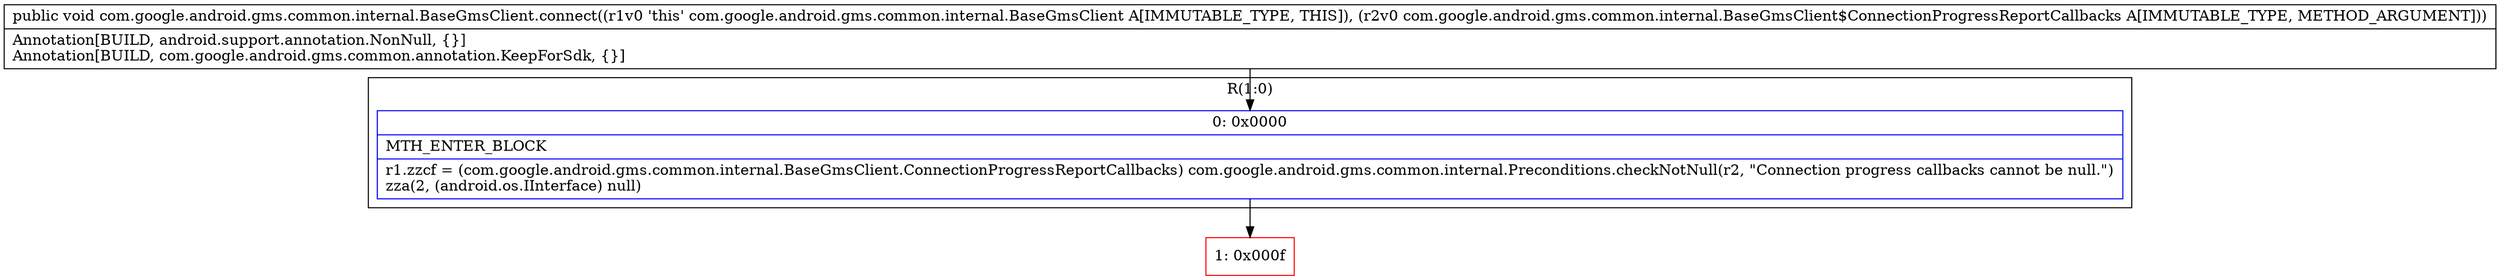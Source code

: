 digraph "CFG forcom.google.android.gms.common.internal.BaseGmsClient.connect(Lcom\/google\/android\/gms\/common\/internal\/BaseGmsClient$ConnectionProgressReportCallbacks;)V" {
subgraph cluster_Region_717938511 {
label = "R(1:0)";
node [shape=record,color=blue];
Node_0 [shape=record,label="{0\:\ 0x0000|MTH_ENTER_BLOCK\l|r1.zzcf = (com.google.android.gms.common.internal.BaseGmsClient.ConnectionProgressReportCallbacks) com.google.android.gms.common.internal.Preconditions.checkNotNull(r2, \"Connection progress callbacks cannot be null.\")\lzza(2, (android.os.IInterface) null)\l}"];
}
Node_1 [shape=record,color=red,label="{1\:\ 0x000f}"];
MethodNode[shape=record,label="{public void com.google.android.gms.common.internal.BaseGmsClient.connect((r1v0 'this' com.google.android.gms.common.internal.BaseGmsClient A[IMMUTABLE_TYPE, THIS]), (r2v0 com.google.android.gms.common.internal.BaseGmsClient$ConnectionProgressReportCallbacks A[IMMUTABLE_TYPE, METHOD_ARGUMENT]))  | Annotation[BUILD, android.support.annotation.NonNull, \{\}]\lAnnotation[BUILD, com.google.android.gms.common.annotation.KeepForSdk, \{\}]\l}"];
MethodNode -> Node_0;
Node_0 -> Node_1;
}

